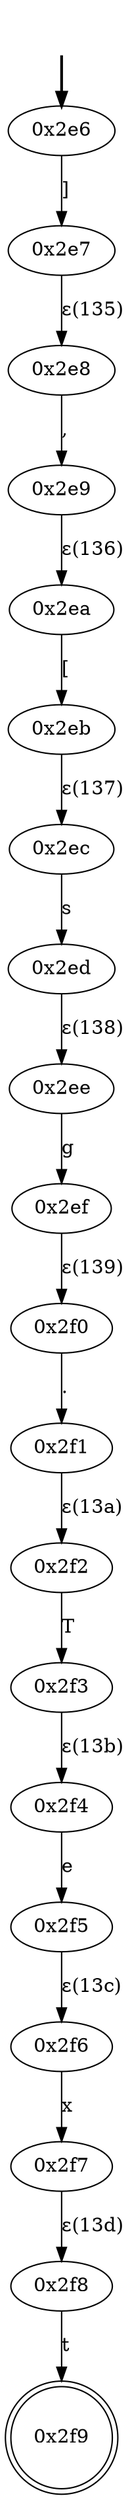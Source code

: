 digraph {
	fake [style=invisible]
	"0x2e6" [root=true]
	"0x2e7"
	"0x2e8"
	"0x2e9"
	"0x2ea"
	"0x2eb"
	"0x2ec"
	"0x2ed"
	"0x2ee"
	"0x2ef"
	"0x2f0"
	"0x2f1"
	"0x2f2"
	"0x2f3"
	"0x2f4"
	"0x2f5"
	"0x2f6"
	"0x2f7"
	"0x2f8"
	"0x2f9" [shape=doublecircle]
	fake -> "0x2e6" [style=bold]
	"0x2e6" -> "0x2e7" [label="]"]
	"0x2e8" -> "0x2e9" [label=","]
	"0x2e7" -> "0x2e8" [label="ε(135)"]
	"0x2ea" -> "0x2eb" [label="["]
	"0x2e9" -> "0x2ea" [label="ε(136)"]
	"0x2ec" -> "0x2ed" [label=s]
	"0x2eb" -> "0x2ec" [label="ε(137)"]
	"0x2ee" -> "0x2ef" [label=g]
	"0x2ed" -> "0x2ee" [label="ε(138)"]
	"0x2f0" -> "0x2f1" [label="."]
	"0x2ef" -> "0x2f0" [label="ε(139)"]
	"0x2f2" -> "0x2f3" [label=T]
	"0x2f1" -> "0x2f2" [label="ε(13a)"]
	"0x2f4" -> "0x2f5" [label=e]
	"0x2f3" -> "0x2f4" [label="ε(13b)"]
	"0x2f6" -> "0x2f7" [label=x]
	"0x2f5" -> "0x2f6" [label="ε(13c)"]
	"0x2f8" -> "0x2f9" [label=t]
	"0x2f7" -> "0x2f8" [label="ε(13d)"]
}
